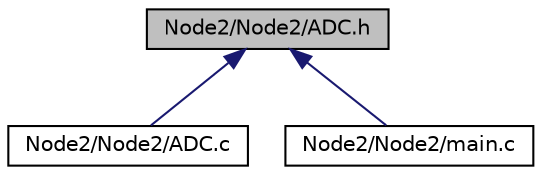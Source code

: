 digraph "Node2/Node2/ADC.h"
{
  edge [fontname="Helvetica",fontsize="10",labelfontname="Helvetica",labelfontsize="10"];
  node [fontname="Helvetica",fontsize="10",shape=record];
  Node2 [label="Node2/Node2/ADC.h",height=0.2,width=0.4,color="black", fillcolor="grey75", style="filled", fontcolor="black"];
  Node2 -> Node3 [dir="back",color="midnightblue",fontsize="10",style="solid",fontname="Helvetica"];
  Node3 [label="Node2/Node2/ADC.c",height=0.2,width=0.4,color="black", fillcolor="white", style="filled",URL="$ADC_8c_source.html"];
  Node2 -> Node4 [dir="back",color="midnightblue",fontsize="10",style="solid",fontname="Helvetica"];
  Node4 [label="Node2/Node2/main.c",height=0.2,width=0.4,color="black", fillcolor="white", style="filled",URL="$Node2_2Node2_2main_8c_source.html"];
}
